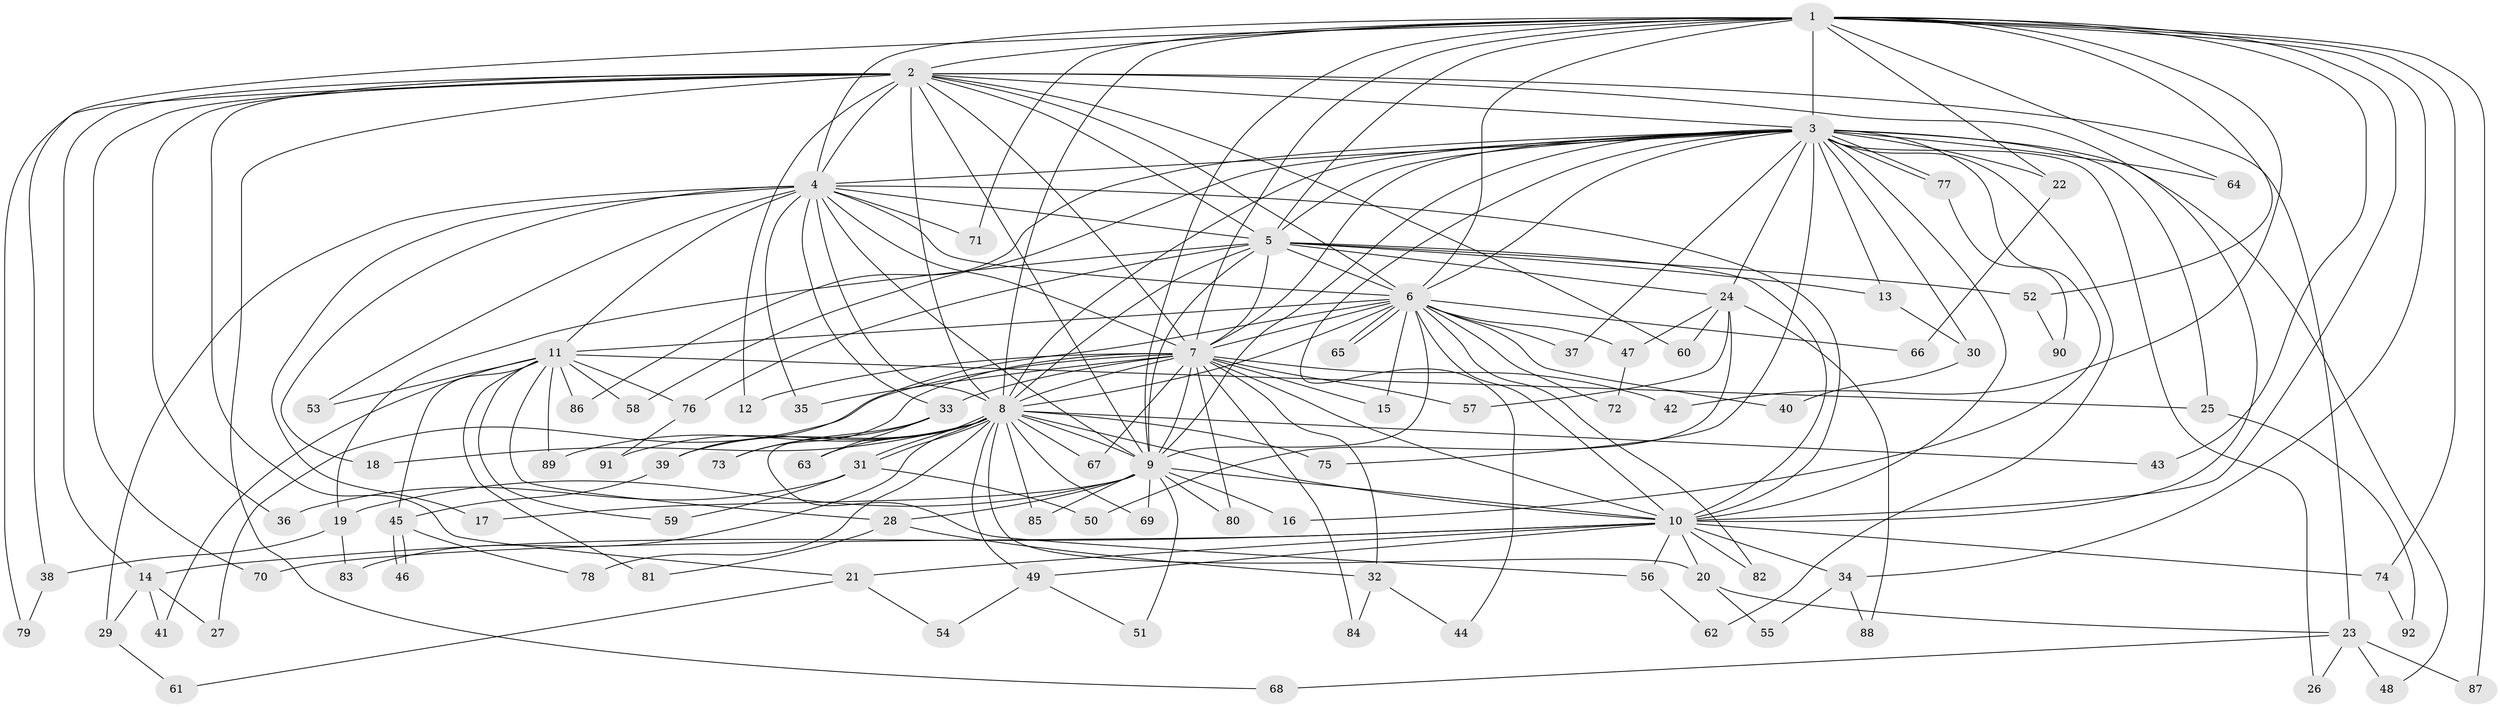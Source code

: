 // coarse degree distribution, {16: 0.02857142857142857, 15: 0.014285714285714285, 22: 0.014285714285714285, 14: 0.014285714285714285, 12: 0.02857142857142857, 25: 0.014285714285714285, 29: 0.014285714285714285, 2: 0.5428571428571428, 3: 0.2, 6: 0.014285714285714285, 4: 0.07142857142857142, 5: 0.014285714285714285, 7: 0.014285714285714285, 1: 0.014285714285714285}
// Generated by graph-tools (version 1.1) at 2025/41/03/06/25 10:41:43]
// undirected, 92 vertices, 209 edges
graph export_dot {
graph [start="1"]
  node [color=gray90,style=filled];
  1;
  2;
  3;
  4;
  5;
  6;
  7;
  8;
  9;
  10;
  11;
  12;
  13;
  14;
  15;
  16;
  17;
  18;
  19;
  20;
  21;
  22;
  23;
  24;
  25;
  26;
  27;
  28;
  29;
  30;
  31;
  32;
  33;
  34;
  35;
  36;
  37;
  38;
  39;
  40;
  41;
  42;
  43;
  44;
  45;
  46;
  47;
  48;
  49;
  50;
  51;
  52;
  53;
  54;
  55;
  56;
  57;
  58;
  59;
  60;
  61;
  62;
  63;
  64;
  65;
  66;
  67;
  68;
  69;
  70;
  71;
  72;
  73;
  74;
  75;
  76;
  77;
  78;
  79;
  80;
  81;
  82;
  83;
  84;
  85;
  86;
  87;
  88;
  89;
  90;
  91;
  92;
  1 -- 2;
  1 -- 3;
  1 -- 4;
  1 -- 5;
  1 -- 6;
  1 -- 7;
  1 -- 8;
  1 -- 9;
  1 -- 10;
  1 -- 22;
  1 -- 34;
  1 -- 38;
  1 -- 42;
  1 -- 43;
  1 -- 52;
  1 -- 64;
  1 -- 71;
  1 -- 74;
  1 -- 87;
  2 -- 3;
  2 -- 4;
  2 -- 5;
  2 -- 6;
  2 -- 7;
  2 -- 8;
  2 -- 9;
  2 -- 10;
  2 -- 12;
  2 -- 14;
  2 -- 21;
  2 -- 23;
  2 -- 36;
  2 -- 60;
  2 -- 68;
  2 -- 70;
  2 -- 79;
  3 -- 4;
  3 -- 5;
  3 -- 6;
  3 -- 7;
  3 -- 8;
  3 -- 9;
  3 -- 10;
  3 -- 13;
  3 -- 16;
  3 -- 22;
  3 -- 24;
  3 -- 25;
  3 -- 26;
  3 -- 30;
  3 -- 37;
  3 -- 44;
  3 -- 48;
  3 -- 58;
  3 -- 62;
  3 -- 64;
  3 -- 75;
  3 -- 77;
  3 -- 77;
  3 -- 86;
  4 -- 5;
  4 -- 6;
  4 -- 7;
  4 -- 8;
  4 -- 9;
  4 -- 10;
  4 -- 11;
  4 -- 17;
  4 -- 18;
  4 -- 29;
  4 -- 33;
  4 -- 35;
  4 -- 53;
  4 -- 71;
  5 -- 6;
  5 -- 7;
  5 -- 8;
  5 -- 9;
  5 -- 10;
  5 -- 13;
  5 -- 19;
  5 -- 24;
  5 -- 52;
  5 -- 76;
  6 -- 7;
  6 -- 8;
  6 -- 9;
  6 -- 10;
  6 -- 11;
  6 -- 15;
  6 -- 37;
  6 -- 39;
  6 -- 40;
  6 -- 47;
  6 -- 65;
  6 -- 65;
  6 -- 66;
  6 -- 72;
  6 -- 82;
  7 -- 8;
  7 -- 9;
  7 -- 10;
  7 -- 12;
  7 -- 15;
  7 -- 27;
  7 -- 32;
  7 -- 33;
  7 -- 35;
  7 -- 42;
  7 -- 57;
  7 -- 67;
  7 -- 73;
  7 -- 80;
  7 -- 84;
  8 -- 9;
  8 -- 10;
  8 -- 18;
  8 -- 20;
  8 -- 31;
  8 -- 31;
  8 -- 39;
  8 -- 43;
  8 -- 49;
  8 -- 63;
  8 -- 67;
  8 -- 69;
  8 -- 75;
  8 -- 78;
  8 -- 83;
  8 -- 85;
  8 -- 89;
  8 -- 91;
  9 -- 10;
  9 -- 16;
  9 -- 17;
  9 -- 19;
  9 -- 28;
  9 -- 51;
  9 -- 69;
  9 -- 80;
  9 -- 85;
  10 -- 14;
  10 -- 20;
  10 -- 21;
  10 -- 34;
  10 -- 49;
  10 -- 56;
  10 -- 70;
  10 -- 74;
  10 -- 82;
  11 -- 25;
  11 -- 28;
  11 -- 41;
  11 -- 45;
  11 -- 53;
  11 -- 58;
  11 -- 59;
  11 -- 76;
  11 -- 81;
  11 -- 86;
  11 -- 89;
  13 -- 30;
  14 -- 27;
  14 -- 29;
  14 -- 41;
  19 -- 38;
  19 -- 83;
  20 -- 23;
  20 -- 55;
  21 -- 54;
  21 -- 61;
  22 -- 66;
  23 -- 26;
  23 -- 48;
  23 -- 68;
  23 -- 87;
  24 -- 47;
  24 -- 50;
  24 -- 57;
  24 -- 60;
  24 -- 88;
  25 -- 92;
  28 -- 32;
  28 -- 81;
  29 -- 61;
  30 -- 40;
  31 -- 36;
  31 -- 50;
  31 -- 59;
  32 -- 44;
  32 -- 84;
  33 -- 56;
  33 -- 63;
  33 -- 73;
  34 -- 55;
  34 -- 88;
  38 -- 79;
  39 -- 45;
  45 -- 46;
  45 -- 46;
  45 -- 78;
  47 -- 72;
  49 -- 51;
  49 -- 54;
  52 -- 90;
  56 -- 62;
  74 -- 92;
  76 -- 91;
  77 -- 90;
}
